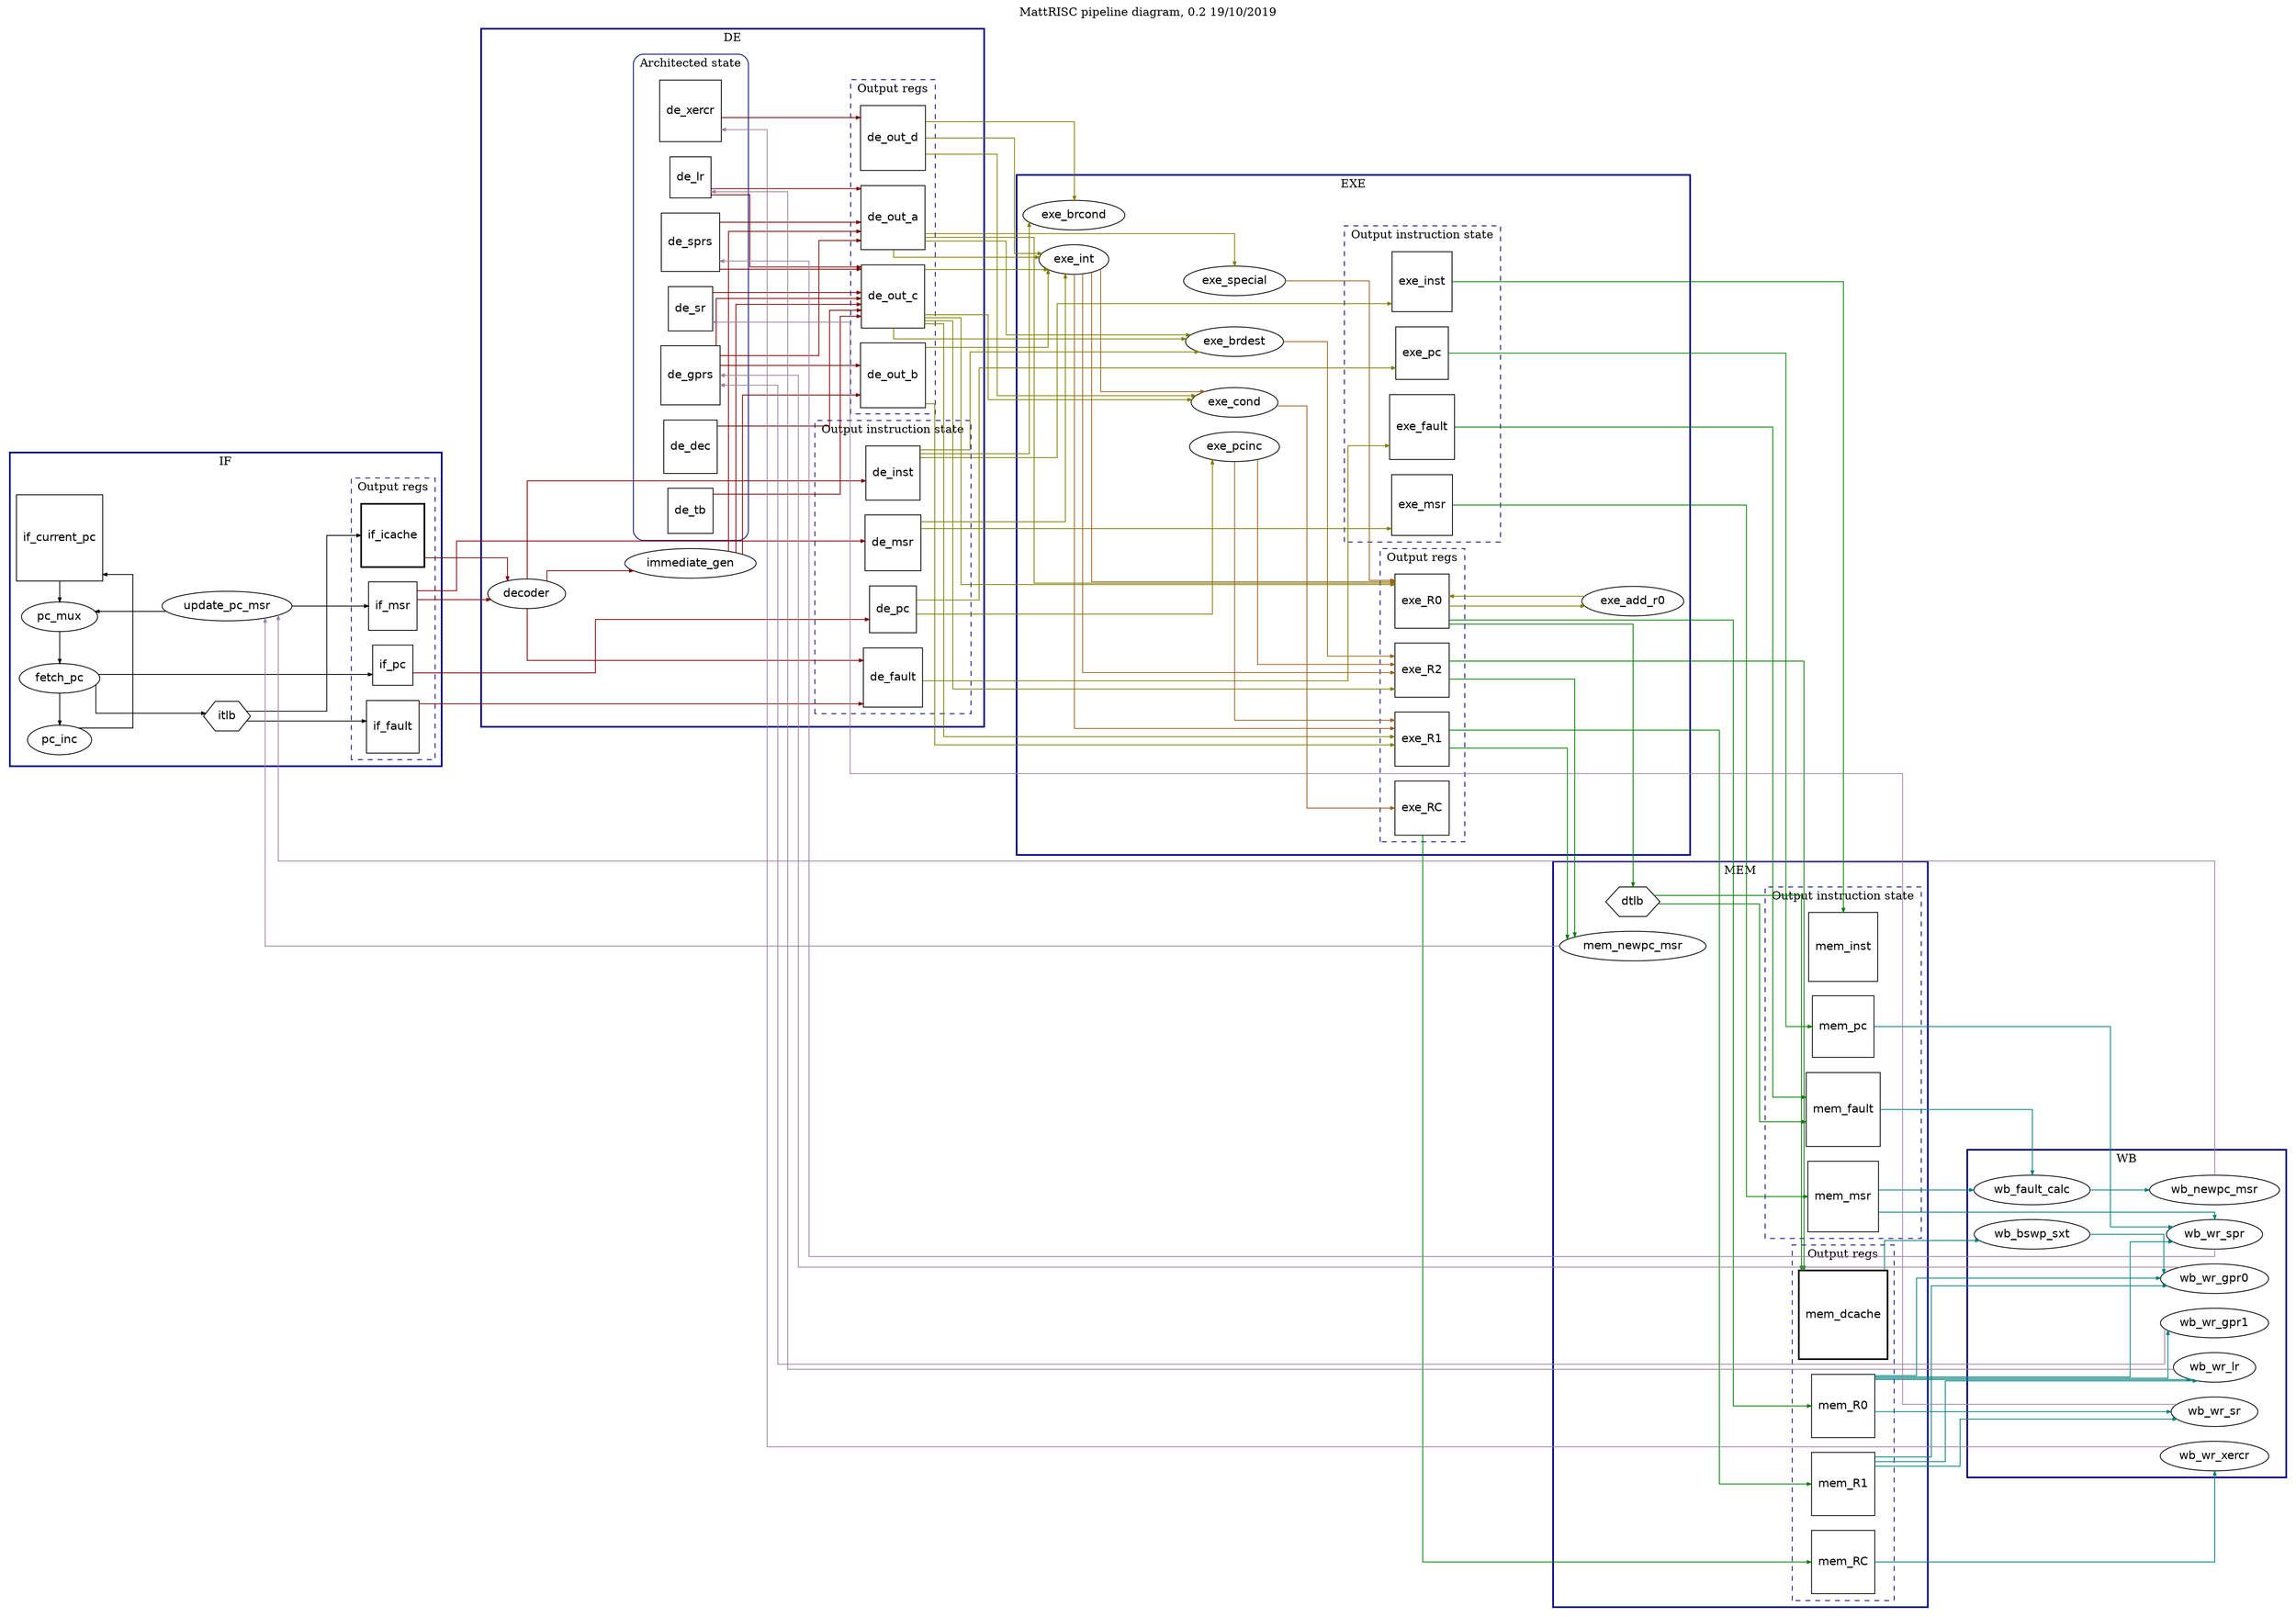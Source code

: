digraph MattRISC {

  labelloc="t";
  label="MattRISC pipeline diagram, 0.2 19/10/2019";

  compound=true;
  clusterrank="local";
  remincross=true;
  pencolor=navy;	// Cluster colour

  node [fontname = "helvetica"];

  rankdir=LR;
//    rank = same;
  ranksep = 1.0;
  splines=ortho;
//  outputMode=edgesfirst;


  // Note cluster names must start cluster_ -- yuck!

  subgraph cluster_IF {
    label = "IF";
    style = bold;

    edge [arrowsize=0.5];

    // Registers:
    subgraph cluster_IF_out {
      label = "Output regs";
      style = dashed;

      if_pc [shape=square];
      if_msr [shape=square];
      if_fault [shape=square];
      // Registered cache output:
      if_icache [shape=square, style=bold];
    }
    if_current_pc [shape=square];

    // Processes:
    itlb [shape=hexagon];
    pc_mux;
    fetch_pc;
    pc_inc;
    update_pc_msr;

    // Connections:
    if_current_pc -> pc_mux	[constraint=false];
    pc_inc -> if_current_pc	[constraint=false];
    pc_mux -> fetch_pc 		[constraint=false];
    fetch_pc -> itlb
    fetch_pc -> if_pc;
    fetch_pc -> pc_inc		[constraint=false];

    update_pc_msr -> pc_mux	[constraint=false];
    update_pc_msr -> if_msr;

    itlb -> if_icache		[constraint=false];
    itlb -> if_fault;
  }




  subgraph cluster_DE {
    label = "DE";
    style = bold;

    edge [arrowsize=0.5, color="#800000"];

    // Registers:
    subgraph cluster_DE_out_all {
      // This 'supercluster' groups all outputs together, which is much nicer.
      style = invis;

      subgraph cluster_DE_out {
        label = "Output instruction state";
        style = dashed;

        de_inst [shape=square];
        de_pc [shape=square];
        de_msr [shape=square];
        de_fault [shape=square];
      }

      subgraph cluster_DE_out2 {
        label = "Output regs";
        style = dashed;

        de_out_a [shape=square];
        de_out_b [shape=square];
        de_out_c [shape=square];
        de_out_d [shape=square];
      }
    }

    // The architected state is stored in DE; it's not an output though:
    subgraph cluster_DE_arch_state {
      // Arch state:
      label = "Architected state";
      style = rounded;

      de_gprs [shape=square];
      de_sprs [shape=square];  // Includes CTR
      de_lr [shape=square];
      de_xercr [shape=square];
      de_sr [shape=square];
      de_dec [shape=square];
      de_tb [shape=square];
    }

    // Processes
    decoder;
    immediate_gen;

    // Connections
    if_pc -> de_pc;
    if_msr -> de_msr;
    if_fault -> de_fault;
    if_icache -> decoder;
    if_msr -> decoder;

    decoder -> immediate_gen;
    decoder -> de_fault;
    decoder -> de_inst;		// Represents decoded instr, any inst32 bitmap, etc.

    de_gprs -> de_out_a;
    de_sprs -> de_out_a;
    de_lr -> de_out_a;
    immediate_gen -> de_out_a;

    de_gprs -> de_out_b;
    immediate_gen -> de_out_b;

    de_gprs -> de_out_c;
    de_sprs -> de_out_c;
    de_lr -> de_out_c;
    immediate_gen -> de_out_c;
    de_sr -> de_out_c;
    de_dec -> de_out_c;
    de_tb -> de_out_c;

    de_xercr -> de_out_d;
  }



  subgraph cluster_EXE {
    label = "EXE";
    style = bold;

    edge [arrowsize=0.5, color="#808000"];

    // Registers
    subgraph cluster_EXE_out_all {
      // This 'supercluster' groups all outputs together, which is much nicer.
      style = invis;

      subgraph cluster_EXE_out {
        label = "Output instruction state";
        style = dashed;

        exe_inst [shape=square];
        exe_pc [shape=square];
        exe_msr [shape=square];
        exe_fault [shape=square];
      }

      subgraph cluster_EXE_out2 {
        label = "Output regs";
        style = dashed;

        exe_R0 [shape=square];
        exe_R1 [shape=square];
        exe_R2 [shape=square];
        exe_RC [shape=square];
      }
    }

    // Processes:
    exe_int;
    exe_brdest;
    exe_brcond;		// FIXME, does 'annul'
    exe_special;
    exe_cond;
    exe_pcinc;
    exe_add_r0;

    // Connections
    de_inst -> exe_inst		[weight=10];
    de_pc -> exe_pc		[weight=10];
    de_msr -> exe_msr		[weight=10];
    de_fault -> exe_fault	[weight=10];

    // In
    de_pc -> exe_pcinc;
    de_out_c -> exe_cond;
    de_out_d -> exe_cond;
    de_out_a -> exe_special;
    de_out_a -> exe_brdest;
    de_out_c -> exe_brdest;
    de_inst -> exe_brdest;	// FIXME, also needs flag for AA from decode
    de_out_a -> exe_int;
    de_out_b -> exe_int;
    de_out_c -> exe_int;
    de_out_d -> exe_int;
    de_msr -> exe_int; 		// FIXME, this just pipes right out to R1
    de_inst -> exe_brcond;
    de_out_d -> exe_brcond;

    // Internal
    // Colouring signals from EXE-internal stuff differently, to distinguish them.
    exe_int -> exe_cond 	[arrowsize=0.5, color="#a06020"];

    // Out
    exe_int -> exe_R0 		[arrowsize=0.5, color="#a06020"];
    exe_special -> exe_R0 	[arrowsize=0.5, color="#a06020"];
    de_out_a -> exe_R0;
    de_out_c -> exe_R0;
    exe_add_r0 -> exe_R0;

    exe_int -> exe_R1 		[arrowsize=0.5, color="#a06020"];
    exe_pcinc -> exe_R1 	[arrowsize=0.5, color="#a06020"];
    de_out_b -> exe_R1;
    de_out_c -> exe_R1;
    //    de_msr -> exe_R1;  // Currently part of int unit :-/

    exe_int -> exe_R2 		[arrowsize=0.5, color="#a06020"];
    exe_pcinc -> exe_R2 	[arrowsize=0.5, color="#a06020"];
    exe_brdest -> exe_R2 	[arrowsize=0.5, color="#a06020"];
    de_out_c -> exe_R2;

    exe_cond -> exe_RC 		[arrowsize=0.5, color="#a06020"];

    // Feedback/forwarding:
    exe_R0 -> exe_add_r0;
  }



  subgraph cluster_MEM {
    label = "MEM";
    style = bold;

    edge [arrowsize=0.5, color="#008000"];

    // Registers
    subgraph cluster_MEM_out {
      label = "Output instruction state";
      style = dashed;

      mem_inst [shape=square];
      mem_pc [shape=square];
      mem_msr [shape=square];
      mem_fault [shape=square];
    }

    subgraph cluster_MEM_out2 {
      label = "Output regs";
      style = dashed;

      mem_R0 [shape=square];
      mem_R1 [shape=square];
      mem_RC [shape=square];
      // Registered output
      mem_dcache [shape=square, style=bold];
    }

    // Processes
    dtlb [shape=hexagon];
    mem_newpc_msr;		// RFI is performed like a branch-that-writes-MSR

    // Connections
    exe_inst -> mem_inst;
    exe_pc -> mem_pc;
    exe_msr -> mem_msr;
    exe_fault -> mem_fault;

    exe_R0 -> mem_R0;
    exe_R1 -> mem_R1;
    exe_RC -> mem_RC;
    exe_R0 -> dtlb;		// Addr
    exe_R2 -> mem_dcache;	// Data

    exe_R1 -> mem_newpc_msr;	// Combined update for clarity
    exe_R2 -> mem_newpc_msr;	// MSR R1, PC R2

    dtlb -> mem_fault;
    dtlb -> mem_dcache;
  }



  subgraph cluster_WB {
    label = "WB";
    style = bold;

    edge [arrowsize=0.5, color="#008080"];

    // Registers

    // Processes
    wb_bswp_sxt;
    wb_newpc_msr;	// Combined new PC/MSR for clarity
    wb_fault_calc;

    wb_wr_gpr0;
    wb_wr_gpr1;
    wb_wr_lr;
    wb_wr_spr;
    wb_wr_xercr;
    wb_wr_sr;

    // Connections
    mem_dcache -> wb_bswp_sxt;
    mem_fault -> wb_fault_calc;
    mem_msr -> wb_fault_calc;
    wb_fault_calc -> wb_newpc_msr;

    mem_R0 -> wb_wr_gpr0;
    mem_R0 -> wb_wr_gpr1;
    mem_R0 -> wb_wr_lr;
    mem_R0 -> wb_wr_spr;
    mem_R0 -> wb_wr_sr;

    mem_R1 -> wb_wr_gpr0;
    mem_R1 -> wb_wr_lr;
    mem_R1 -> wb_wr_sr;

    mem_RC -> wb_wr_xercr;

    wb_bswp_sxt -> wb_wr_gpr0;
    mem_pc -> wb_wr_spr;  // FIXME
    mem_msr -> wb_wr_spr; // FIXME

    {rank=same; wb_wr_gpr0, wb_wr_gpr1, wb_wr_lr, wb_wr_spr, wb_wr_sr, wb_wr_xercr}
  }


  // Note, this isn't a cluster!
  subgraph backard_signals {
    // Backward signals:
    style = invis;

    edge [constraint=false, arrowsize=0.5, color="#a080a0"];

    // new_pc and new_msr from MEM and WB stages go back to IF:
    mem_newpc_msr -> update_pc_msr;
    wb_newpc_msr -> update_pc_msr;

    // Writeback register values to arch state in DE:
    wb_wr_gpr0 -> de_gprs;
    wb_wr_gpr1 -> de_gprs;
    wb_wr_lr -> de_lr;
    wb_wr_spr -> de_sprs;
    wb_wr_sr -> de_sr;
    wb_wr_xercr -> de_xercr;
  }

  // Not shown:
  // - Annul signals from EX and WB, which effectively empty/disable
  //   earlier stages.
}

